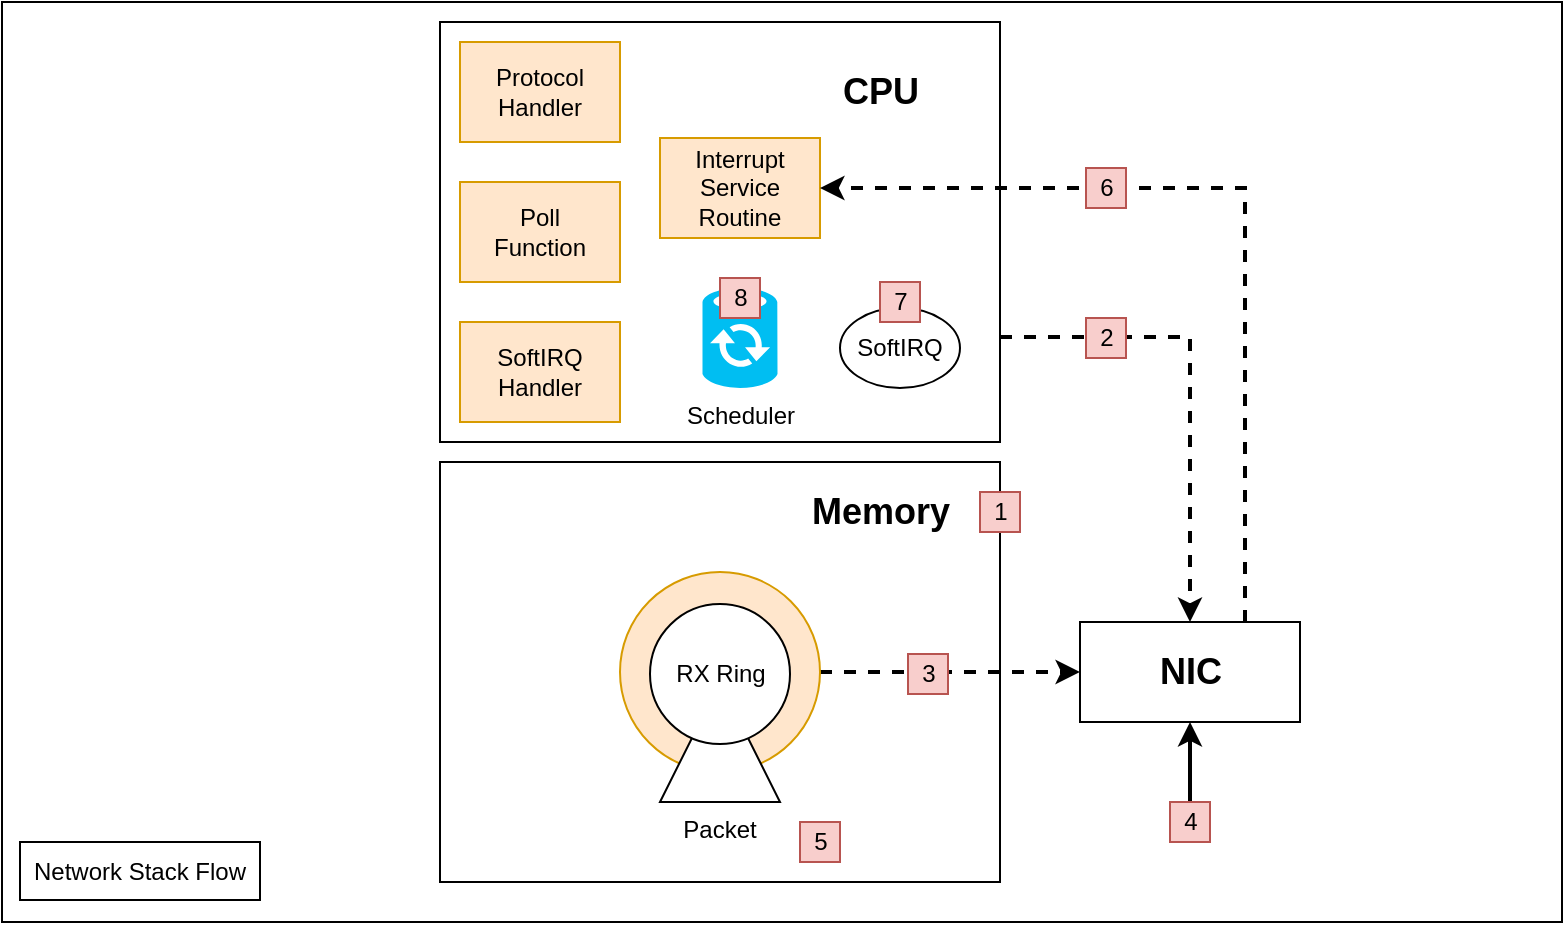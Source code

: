 <mxfile version="19.0.0" type="device"><diagram id="9cWlp6CJquGyCG9cQdL9" name="Page-1"><mxGraphModel dx="2111" dy="823" grid="1" gridSize="10" guides="1" tooltips="1" connect="1" arrows="1" fold="1" page="1" pageScale="1" pageWidth="850" pageHeight="1100" math="0" shadow="0"><root><mxCell id="0"/><mxCell id="1" parent="0"/><mxCell id="AEdZwB3vtK35GyuN7BPS-33" value="" style="rounded=0;whiteSpace=wrap;html=1;fontSize=12;strokeColor=default;" vertex="1" parent="1"><mxGeometry x="-119" y="10" width="780" height="460" as="geometry"/></mxCell><mxCell id="AEdZwB3vtK35GyuN7BPS-17" style="edgeStyle=orthogonalEdgeStyle;rounded=0;orthogonalLoop=1;jettySize=auto;html=1;exitX=1;exitY=0.75;exitDx=0;exitDy=0;entryX=0.5;entryY=0;entryDx=0;entryDy=0;fontSize=12;dashed=1;strokeWidth=2;" edge="1" parent="1" source="AEdZwB3vtK35GyuN7BPS-1" target="AEdZwB3vtK35GyuN7BPS-13"><mxGeometry relative="1" as="geometry"/></mxCell><mxCell id="AEdZwB3vtK35GyuN7BPS-1" value="" style="rounded=0;whiteSpace=wrap;html=1;" vertex="1" parent="1"><mxGeometry x="100" y="20" width="280" height="210" as="geometry"/></mxCell><mxCell id="AEdZwB3vtK35GyuN7BPS-2" value="CPU" style="text;html=1;align=center;verticalAlign=middle;resizable=0;points=[];autosize=1;strokeColor=none;fillColor=none;fontStyle=1;fontSize=18;" vertex="1" parent="1"><mxGeometry x="295" y="40" width="50" height="30" as="geometry"/></mxCell><mxCell id="AEdZwB3vtK35GyuN7BPS-3" value="Protocol&lt;br&gt;Handler" style="whiteSpace=wrap;html=1;fontSize=12;fillColor=#ffe6cc;strokeColor=#d79b00;" vertex="1" parent="1"><mxGeometry x="110" y="30" width="80" height="50" as="geometry"/></mxCell><mxCell id="AEdZwB3vtK35GyuN7BPS-4" value="Poll&lt;br&gt;Function" style="whiteSpace=wrap;html=1;fontSize=12;fillColor=#ffe6cc;strokeColor=#d79b00;" vertex="1" parent="1"><mxGeometry x="110" y="100" width="80" height="50" as="geometry"/></mxCell><mxCell id="AEdZwB3vtK35GyuN7BPS-5" value="SoftIRQ&lt;br&gt;Handler" style="whiteSpace=wrap;html=1;fontSize=12;fillColor=#ffe6cc;strokeColor=#d79b00;" vertex="1" parent="1"><mxGeometry x="110" y="170" width="80" height="50" as="geometry"/></mxCell><mxCell id="AEdZwB3vtK35GyuN7BPS-6" value="Interrupt&lt;br&gt;Service&lt;br&gt;Routine" style="whiteSpace=wrap;html=1;fontSize=12;fillColor=#ffe6cc;strokeColor=#d79b00;" vertex="1" parent="1"><mxGeometry x="210" y="78" width="80" height="50" as="geometry"/></mxCell><mxCell id="AEdZwB3vtK35GyuN7BPS-7" value="" style="rounded=0;whiteSpace=wrap;html=1;" vertex="1" parent="1"><mxGeometry x="100" y="240" width="280" height="210" as="geometry"/></mxCell><mxCell id="AEdZwB3vtK35GyuN7BPS-8" value="Memory" style="text;html=1;align=center;verticalAlign=middle;resizable=0;points=[];autosize=1;strokeColor=none;fillColor=none;fontStyle=1;fontSize=18;" vertex="1" parent="1"><mxGeometry x="280" y="250" width="80" height="30" as="geometry"/></mxCell><mxCell id="AEdZwB3vtK35GyuN7BPS-19" style="edgeStyle=orthogonalEdgeStyle;rounded=0;orthogonalLoop=1;jettySize=auto;html=1;exitX=1;exitY=0.5;exitDx=0;exitDy=0;entryX=0;entryY=0.5;entryDx=0;entryDy=0;dashed=1;fontSize=12;strokeWidth=2;" edge="1" parent="1" source="AEdZwB3vtK35GyuN7BPS-9" target="AEdZwB3vtK35GyuN7BPS-13"><mxGeometry relative="1" as="geometry"/></mxCell><mxCell id="AEdZwB3vtK35GyuN7BPS-9" value="" style="ellipse;whiteSpace=wrap;html=1;fontSize=12;fillColor=#ffe6cc;strokeColor=#d79b00;" vertex="1" parent="1"><mxGeometry x="190" y="295" width="100" height="100" as="geometry"/></mxCell><mxCell id="AEdZwB3vtK35GyuN7BPS-12" value="Packet" style="shape=trapezoid;perimeter=trapezoidPerimeter;whiteSpace=wrap;html=1;fixedSize=1;fontSize=12;size=20;labelPosition=center;verticalLabelPosition=bottom;align=center;verticalAlign=top;" vertex="1" parent="1"><mxGeometry x="210" y="370" width="60" height="40" as="geometry"/></mxCell><mxCell id="AEdZwB3vtK35GyuN7BPS-10" value="" style="ellipse;whiteSpace=wrap;html=1;fontSize=12;" vertex="1" parent="1"><mxGeometry x="205" y="311" width="70" height="70" as="geometry"/></mxCell><mxCell id="AEdZwB3vtK35GyuN7BPS-11" value="RX Ring" style="text;html=1;align=center;verticalAlign=middle;resizable=0;points=[];autosize=1;strokeColor=none;fillColor=none;fontSize=12;" vertex="1" parent="1"><mxGeometry x="210" y="336" width="60" height="20" as="geometry"/></mxCell><mxCell id="AEdZwB3vtK35GyuN7BPS-25" style="edgeStyle=orthogonalEdgeStyle;rounded=0;orthogonalLoop=1;jettySize=auto;html=1;exitX=0.75;exitY=0;exitDx=0;exitDy=0;entryX=1;entryY=0.5;entryDx=0;entryDy=0;fontSize=12;strokeWidth=2;dashed=1;" edge="1" parent="1" source="AEdZwB3vtK35GyuN7BPS-13" target="AEdZwB3vtK35GyuN7BPS-6"><mxGeometry relative="1" as="geometry"/></mxCell><mxCell id="AEdZwB3vtK35GyuN7BPS-13" value="" style="whiteSpace=wrap;html=1;fontSize=12;" vertex="1" parent="1"><mxGeometry x="420" y="320" width="110" height="50" as="geometry"/></mxCell><mxCell id="AEdZwB3vtK35GyuN7BPS-14" value="NIC" style="text;html=1;align=center;verticalAlign=middle;resizable=0;points=[];autosize=1;strokeColor=none;fillColor=none;fontStyle=1;fontSize=18;" vertex="1" parent="1"><mxGeometry x="450" y="330" width="50" height="30" as="geometry"/></mxCell><mxCell id="AEdZwB3vtK35GyuN7BPS-15" value="1" style="text;html=1;align=center;verticalAlign=middle;resizable=0;points=[];autosize=1;strokeColor=#b85450;fillColor=#f8cecc;fontSize=12;" vertex="1" parent="1"><mxGeometry x="370" y="255" width="20" height="20" as="geometry"/></mxCell><mxCell id="AEdZwB3vtK35GyuN7BPS-16" value="2" style="text;html=1;align=center;verticalAlign=middle;resizable=0;points=[];autosize=1;strokeColor=#b85450;fillColor=#f8cecc;fontSize=12;" vertex="1" parent="1"><mxGeometry x="423" y="168" width="20" height="20" as="geometry"/></mxCell><mxCell id="AEdZwB3vtK35GyuN7BPS-20" value="3" style="text;html=1;align=center;verticalAlign=middle;resizable=0;points=[];autosize=1;strokeColor=#b85450;fillColor=#f8cecc;fontSize=12;" vertex="1" parent="1"><mxGeometry x="334" y="336" width="20" height="20" as="geometry"/></mxCell><mxCell id="AEdZwB3vtK35GyuN7BPS-21" value="" style="endArrow=classic;html=1;rounded=0;fontSize=12;strokeWidth=2;entryX=0.5;entryY=1;entryDx=0;entryDy=0;startArrow=none;" edge="1" parent="1" source="AEdZwB3vtK35GyuN7BPS-22" target="AEdZwB3vtK35GyuN7BPS-13"><mxGeometry width="50" height="50" relative="1" as="geometry"><mxPoint x="475" y="430" as="sourcePoint"/><mxPoint x="370" y="210" as="targetPoint"/></mxGeometry></mxCell><mxCell id="AEdZwB3vtK35GyuN7BPS-22" value="4" style="text;html=1;align=center;verticalAlign=middle;resizable=0;points=[];autosize=1;strokeColor=#b85450;fillColor=#f8cecc;fontSize=12;" vertex="1" parent="1"><mxGeometry x="465" y="410" width="20" height="20" as="geometry"/></mxCell><mxCell id="AEdZwB3vtK35GyuN7BPS-23" value="" style="endArrow=none;html=1;rounded=0;fontSize=12;strokeWidth=2;entryX=0.5;entryY=1;entryDx=0;entryDy=0;" edge="1" parent="1" target="AEdZwB3vtK35GyuN7BPS-22"><mxGeometry width="50" height="50" relative="1" as="geometry"><mxPoint x="475" y="430" as="sourcePoint"/><mxPoint x="475" y="370" as="targetPoint"/></mxGeometry></mxCell><mxCell id="AEdZwB3vtK35GyuN7BPS-24" value="5" style="text;html=1;align=center;verticalAlign=middle;resizable=0;points=[];autosize=1;strokeColor=#b85450;fillColor=#f8cecc;fontSize=12;" vertex="1" parent="1"><mxGeometry x="280" y="420" width="20" height="20" as="geometry"/></mxCell><mxCell id="AEdZwB3vtK35GyuN7BPS-26" value="6" style="text;html=1;align=center;verticalAlign=middle;resizable=0;points=[];autosize=1;strokeColor=#b85450;fillColor=#f8cecc;fontSize=12;" vertex="1" parent="1"><mxGeometry x="423" y="93" width="20" height="20" as="geometry"/></mxCell><mxCell id="AEdZwB3vtK35GyuN7BPS-28" value="SoftIRQ" style="ellipse;whiteSpace=wrap;html=1;fontSize=12;strokeColor=default;" vertex="1" parent="1"><mxGeometry x="300" y="163" width="60" height="40" as="geometry"/></mxCell><mxCell id="AEdZwB3vtK35GyuN7BPS-29" value="Scheduler" style="verticalLabelPosition=bottom;html=1;verticalAlign=top;align=center;strokeColor=none;fillColor=#00BEF2;shape=mxgraph.azure.sql_datasync;fontSize=12;" vertex="1" parent="1"><mxGeometry x="231.25" y="153" width="37.5" height="50" as="geometry"/></mxCell><mxCell id="AEdZwB3vtK35GyuN7BPS-30" value="7" style="text;html=1;align=center;verticalAlign=middle;resizable=0;points=[];autosize=1;strokeColor=#b85450;fillColor=#f8cecc;fontSize=12;" vertex="1" parent="1"><mxGeometry x="320" y="150" width="20" height="20" as="geometry"/></mxCell><mxCell id="AEdZwB3vtK35GyuN7BPS-31" value="8" style="text;html=1;align=center;verticalAlign=middle;resizable=0;points=[];autosize=1;strokeColor=#b85450;fillColor=#f8cecc;fontSize=12;" vertex="1" parent="1"><mxGeometry x="240" y="148" width="20" height="20" as="geometry"/></mxCell><mxCell id="AEdZwB3vtK35GyuN7BPS-34" value="Network Stack Flow" style="rounded=0;whiteSpace=wrap;html=1;fontSize=12;strokeColor=default;" vertex="1" parent="1"><mxGeometry x="-110" y="430" width="120" height="29" as="geometry"/></mxCell></root></mxGraphModel></diagram></mxfile>